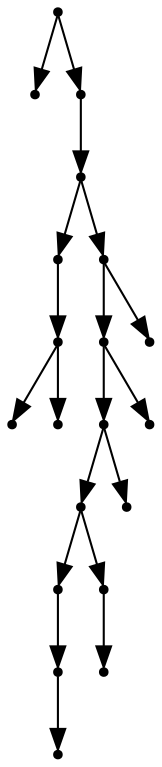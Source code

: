 digraph {
  19 [shape=point];
  0 [shape=point];
  18 [shape=point];
  17 [shape=point];
  4 [shape=point];
  3 [shape=point];
  1 [shape=point];
  2 [shape=point];
  16 [shape=point];
  14 [shape=point];
  12 [shape=point];
  10 [shape=point];
  7 [shape=point];
  6 [shape=point];
  5 [shape=point];
  9 [shape=point];
  8 [shape=point];
  11 [shape=point];
  13 [shape=point];
  15 [shape=point];
19 -> 0;
19 -> 18;
18 -> 17;
17 -> 4;
4 -> 3;
3 -> 1;
3 -> 2;
17 -> 16;
16 -> 14;
14 -> 12;
12 -> 10;
10 -> 7;
7 -> 6;
6 -> 5;
10 -> 9;
9 -> 8;
12 -> 11;
14 -> 13;
16 -> 15;
}
